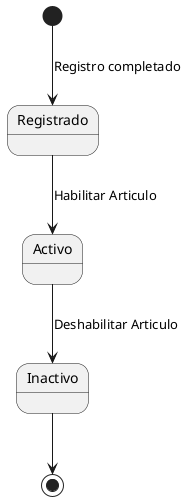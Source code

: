 @startuml estado-Articulo
[*] --> Registrado : Registro completado
Registrado --> Activo : Habilitar Articulo
Activo --> Inactivo : Deshabilitar Articulo
Inactivo --> [*]
@enduml